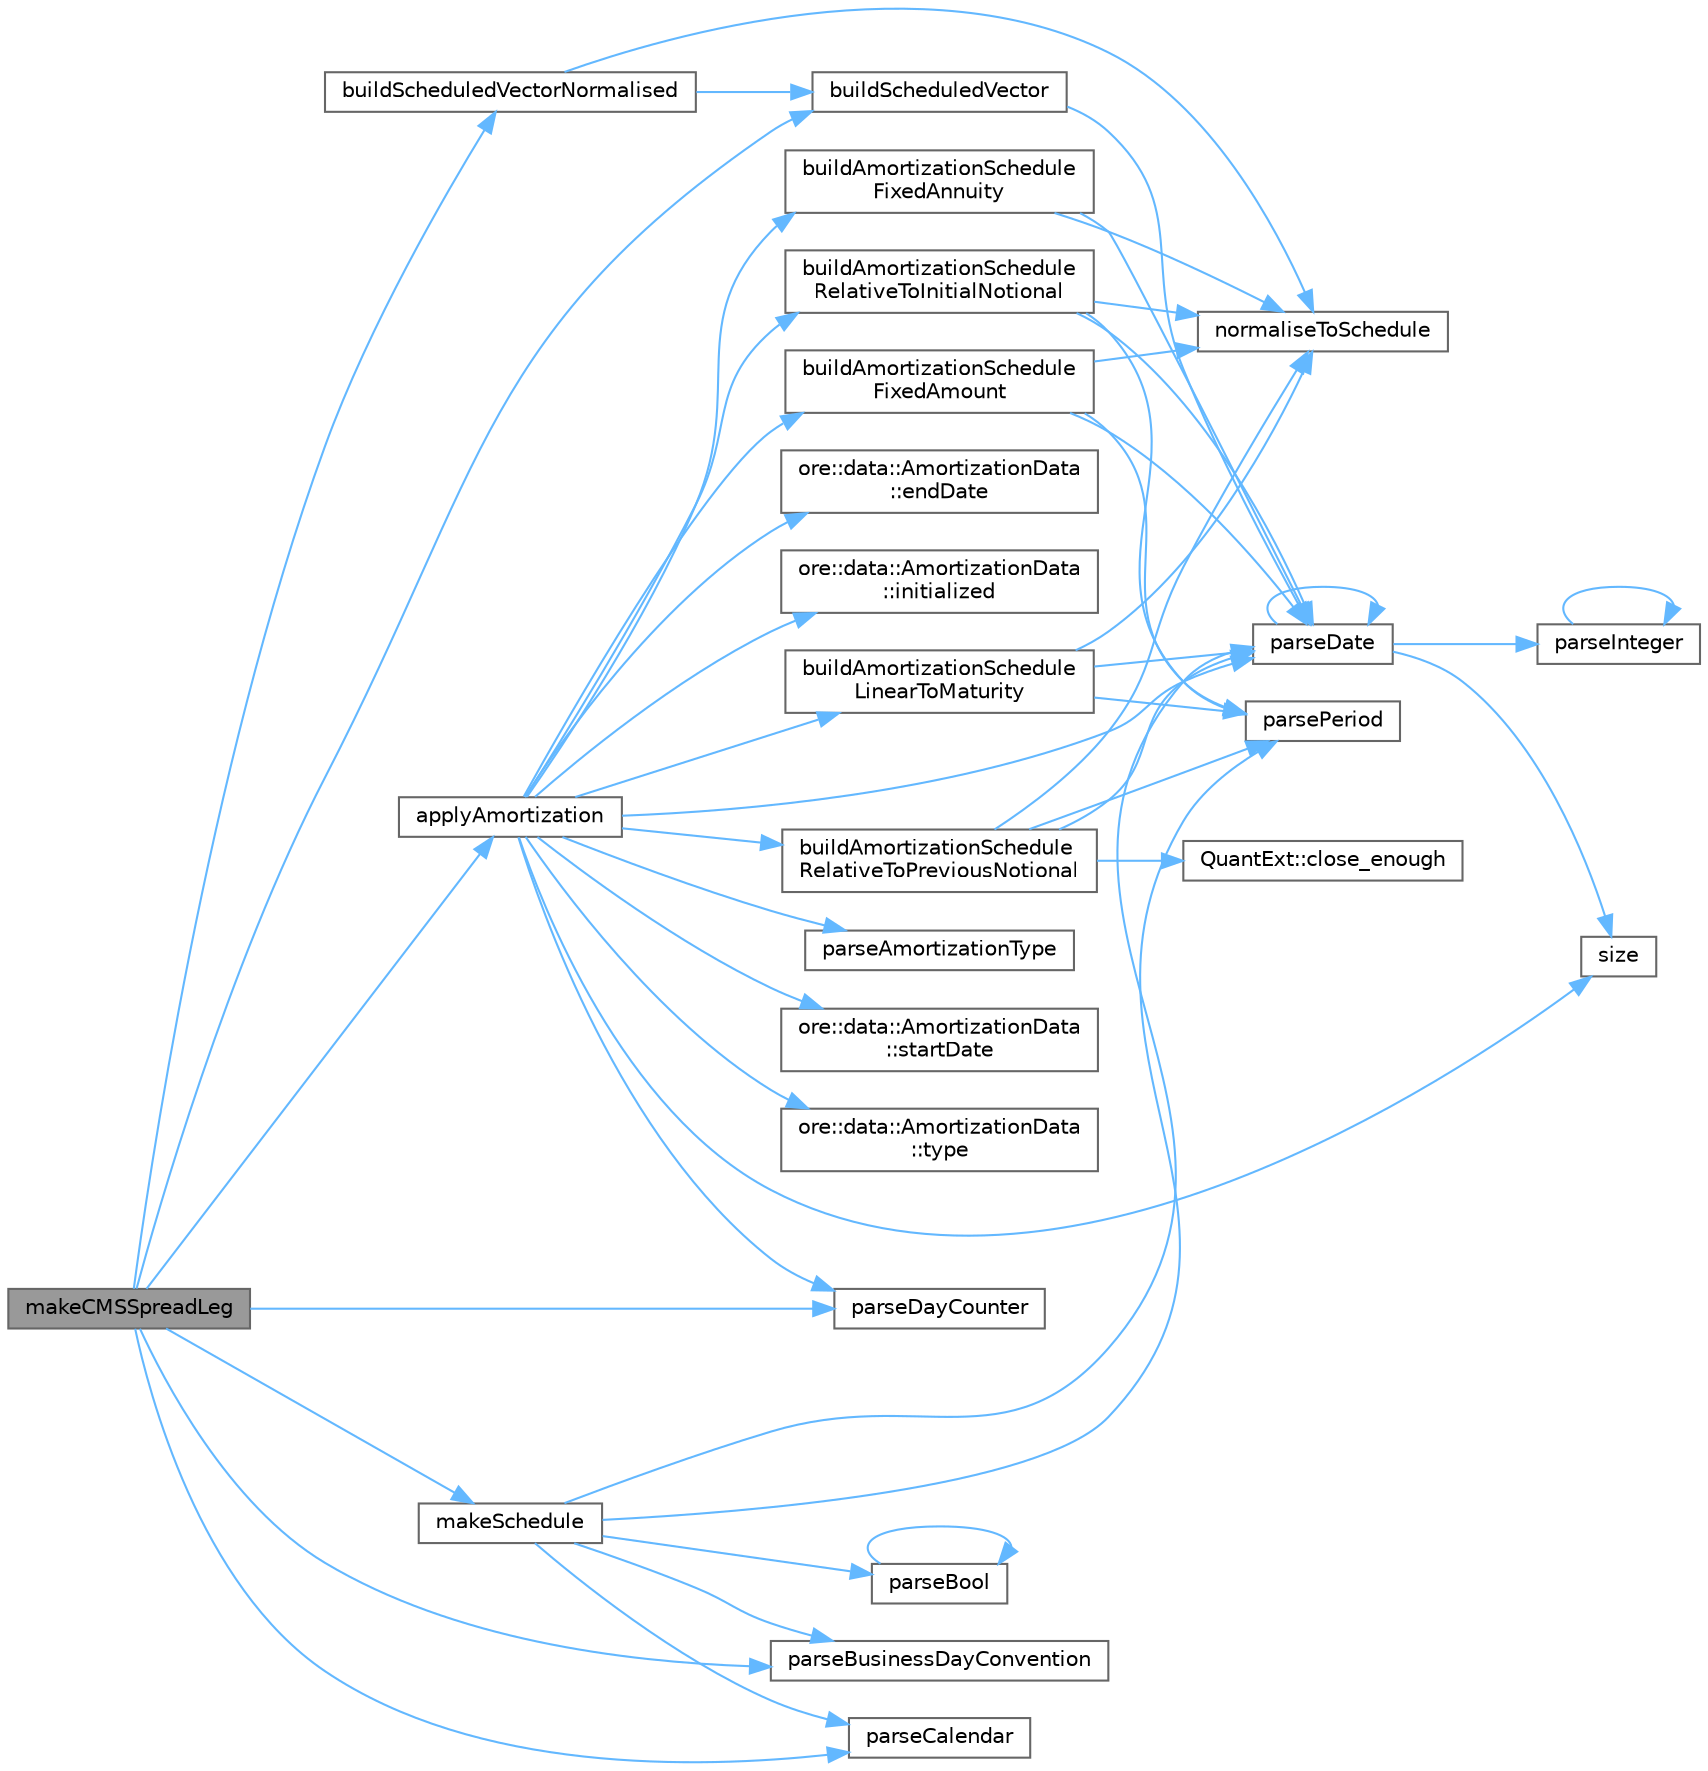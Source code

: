 digraph "makeCMSSpreadLeg"
{
 // INTERACTIVE_SVG=YES
 // LATEX_PDF_SIZE
  bgcolor="transparent";
  edge [fontname=Helvetica,fontsize=10,labelfontname=Helvetica,labelfontsize=10];
  node [fontname=Helvetica,fontsize=10,shape=box,height=0.2,width=0.4];
  rankdir="LR";
  Node1 [label="makeCMSSpreadLeg",height=0.2,width=0.4,color="gray40", fillcolor="grey60", style="filled", fontcolor="black",tooltip=" "];
  Node1 -> Node2 [color="steelblue1",style="solid"];
  Node2 [label="applyAmortization",height=0.2,width=0.4,color="grey40", fillcolor="white", style="filled",URL="$namespaceore_1_1data.html#a51a0ccd1027fb275bb214f1baaaa2986",tooltip=" "];
  Node2 -> Node3 [color="steelblue1",style="solid"];
  Node3 [label="buildAmortizationSchedule\lFixedAmount",height=0.2,width=0.4,color="grey40", fillcolor="white", style="filled",URL="$namespaceore_1_1data.html#a3f75d0993cfbe5fbe70dc1fc44f62e25",tooltip=" "];
  Node3 -> Node4 [color="steelblue1",style="solid"];
  Node4 [label="normaliseToSchedule",height=0.2,width=0.4,color="grey40", fillcolor="white", style="filled",URL="$namespaceore_1_1data.html#a05260d9174de60219e7cd128e76819f0",tooltip=" "];
  Node3 -> Node5 [color="steelblue1",style="solid"];
  Node5 [label="parseDate",height=0.2,width=0.4,color="grey40", fillcolor="white", style="filled",URL="$group__utilities.html#ga59b5fdda574d90facae95dec2d13040d",tooltip="Convert std::string to QuantLib::Date."];
  Node5 -> Node5 [color="steelblue1",style="solid"];
  Node5 -> Node6 [color="steelblue1",style="solid"];
  Node6 [label="parseInteger",height=0.2,width=0.4,color="grey40", fillcolor="white", style="filled",URL="$group__utilities.html#gaecd67eda4fb5f4859bb8f6d383547721",tooltip="Convert text to QuantLib::Integer."];
  Node6 -> Node6 [color="steelblue1",style="solid"];
  Node5 -> Node7 [color="steelblue1",style="solid"];
  Node7 [label="size",height=0.2,width=0.4,color="grey40", fillcolor="white", style="filled",URL="$namespaceore_1_1data.html#a777e216dee6069b548bb87da7152699e",tooltip=" "];
  Node3 -> Node8 [color="steelblue1",style="solid"];
  Node8 [label="parsePeriod",height=0.2,width=0.4,color="grey40", fillcolor="white", style="filled",URL="$group__utilities.html#ga8e0623e2cb01e250e9cfec4619256208",tooltip="Convert text to QuantLib::Period."];
  Node2 -> Node9 [color="steelblue1",style="solid"];
  Node9 [label="buildAmortizationSchedule\lFixedAnnuity",height=0.2,width=0.4,color="grey40", fillcolor="white", style="filled",URL="$namespaceore_1_1data.html#a780fd2c0c5fc502dfb7c5d888ed4d691",tooltip=" "];
  Node9 -> Node4 [color="steelblue1",style="solid"];
  Node9 -> Node5 [color="steelblue1",style="solid"];
  Node2 -> Node10 [color="steelblue1",style="solid"];
  Node10 [label="buildAmortizationSchedule\lLinearToMaturity",height=0.2,width=0.4,color="grey40", fillcolor="white", style="filled",URL="$namespaceore_1_1data.html#a28ae531d5d86c7011eabb39109863f8b",tooltip=" "];
  Node10 -> Node4 [color="steelblue1",style="solid"];
  Node10 -> Node5 [color="steelblue1",style="solid"];
  Node10 -> Node8 [color="steelblue1",style="solid"];
  Node2 -> Node11 [color="steelblue1",style="solid"];
  Node11 [label="buildAmortizationSchedule\lRelativeToInitialNotional",height=0.2,width=0.4,color="grey40", fillcolor="white", style="filled",URL="$namespaceore_1_1data.html#a4263844bbd362ebdc0149606a5bfc5b2",tooltip=" "];
  Node11 -> Node4 [color="steelblue1",style="solid"];
  Node11 -> Node5 [color="steelblue1",style="solid"];
  Node11 -> Node8 [color="steelblue1",style="solid"];
  Node2 -> Node12 [color="steelblue1",style="solid"];
  Node12 [label="buildAmortizationSchedule\lRelativeToPreviousNotional",height=0.2,width=0.4,color="grey40", fillcolor="white", style="filled",URL="$namespaceore_1_1data.html#a59edcdbd4edbdf0262bfa5d3f89829f9",tooltip=" "];
  Node12 -> Node13 [color="steelblue1",style="solid"];
  Node13 [label="QuantExt::close_enough",height=0.2,width=0.4,color="grey40", fillcolor="white", style="filled",URL="C:/dev/ORE/documentation/QuantExt/doc/quantext.tag$namespace_quant_ext.html#a1cab4fb6a720eff245acb9f3a7a9e7c5",tooltip=" "];
  Node12 -> Node4 [color="steelblue1",style="solid"];
  Node12 -> Node5 [color="steelblue1",style="solid"];
  Node12 -> Node8 [color="steelblue1",style="solid"];
  Node2 -> Node14 [color="steelblue1",style="solid"];
  Node14 [label="ore::data::AmortizationData\l::endDate",height=0.2,width=0.4,color="grey40", fillcolor="white", style="filled",URL="$classore_1_1data_1_1_amortization_data.html#a3504166537d77838012952fcee44e7f1",tooltip="Amortization end date."];
  Node2 -> Node15 [color="steelblue1",style="solid"];
  Node15 [label="ore::data::AmortizationData\l::initialized",height=0.2,width=0.4,color="grey40", fillcolor="white", style="filled",URL="$classore_1_1data_1_1_amortization_data.html#afe87a180d00c685893090166d7a8dd46",tooltip=" "];
  Node2 -> Node16 [color="steelblue1",style="solid"];
  Node16 [label="parseAmortizationType",height=0.2,width=0.4,color="grey40", fillcolor="white", style="filled",URL="$namespaceore_1_1data.html#abcf3f5cbf5b994ef81834c6dbbe9996d",tooltip=" "];
  Node2 -> Node5 [color="steelblue1",style="solid"];
  Node2 -> Node17 [color="steelblue1",style="solid"];
  Node17 [label="parseDayCounter",height=0.2,width=0.4,color="grey40", fillcolor="white", style="filled",URL="$group__utilities.html#gaefb008d0de256c79140545d9c7549093",tooltip="Convert text to QuantLib::DayCounter."];
  Node2 -> Node7 [color="steelblue1",style="solid"];
  Node2 -> Node18 [color="steelblue1",style="solid"];
  Node18 [label="ore::data::AmortizationData\l::startDate",height=0.2,width=0.4,color="grey40", fillcolor="white", style="filled",URL="$classore_1_1data_1_1_amortization_data.html#a3c1b5eca22a456480c69c81ac5c84c70",tooltip="Amortization start date."];
  Node2 -> Node19 [color="steelblue1",style="solid"];
  Node19 [label="ore::data::AmortizationData\l::type",height=0.2,width=0.4,color="grey40", fillcolor="white", style="filled",URL="$classore_1_1data_1_1_amortization_data.html#a8c38b99dde33571036565897e2534a53",tooltip="FixedAmount, RelativeToInitialNotional, RelativeToPreviousNotional, Annuity."];
  Node1 -> Node20 [color="steelblue1",style="solid"];
  Node20 [label="buildScheduledVector",height=0.2,width=0.4,color="grey40", fillcolor="white", style="filled",URL="$namespaceore_1_1data.html#a9206da3667d412d6992de0f3909beef2",tooltip=" "];
  Node20 -> Node5 [color="steelblue1",style="solid"];
  Node1 -> Node21 [color="steelblue1",style="solid"];
  Node21 [label="buildScheduledVectorNormalised",height=0.2,width=0.4,color="grey40", fillcolor="white", style="filled",URL="$namespaceore_1_1data.html#a0ac332ac8261c00686a95df64cf16560",tooltip=" "];
  Node21 -> Node20 [color="steelblue1",style="solid"];
  Node21 -> Node4 [color="steelblue1",style="solid"];
  Node1 -> Node22 [color="steelblue1",style="solid"];
  Node22 [label="makeSchedule",height=0.2,width=0.4,color="grey40", fillcolor="white", style="filled",URL="$namespaceore_1_1data.html#af158e922cf963a59228878344ca5858d",tooltip=" "];
  Node22 -> Node23 [color="steelblue1",style="solid"];
  Node23 [label="parseBool",height=0.2,width=0.4,color="grey40", fillcolor="white", style="filled",URL="$group__utilities.html#ga94621f11193864fa1338296232dc5be9",tooltip="Convert text to bool."];
  Node23 -> Node23 [color="steelblue1",style="solid"];
  Node22 -> Node24 [color="steelblue1",style="solid"];
  Node24 [label="parseBusinessDayConvention",height=0.2,width=0.4,color="grey40", fillcolor="white", style="filled",URL="$group__utilities.html#ga86adcf55f91e340ff40783964666e732",tooltip="Convert text to QuantLib::BusinessDayConvention."];
  Node22 -> Node25 [color="steelblue1",style="solid"];
  Node25 [label="parseCalendar",height=0.2,width=0.4,color="grey40", fillcolor="white", style="filled",URL="$group__utilities.html#ga0f72d6fcccae10a674bdcd5095200f14",tooltip="Convert text to QuantLib::Calendar."];
  Node22 -> Node5 [color="steelblue1",style="solid"];
  Node22 -> Node8 [color="steelblue1",style="solid"];
  Node1 -> Node24 [color="steelblue1",style="solid"];
  Node1 -> Node25 [color="steelblue1",style="solid"];
  Node1 -> Node17 [color="steelblue1",style="solid"];
}
